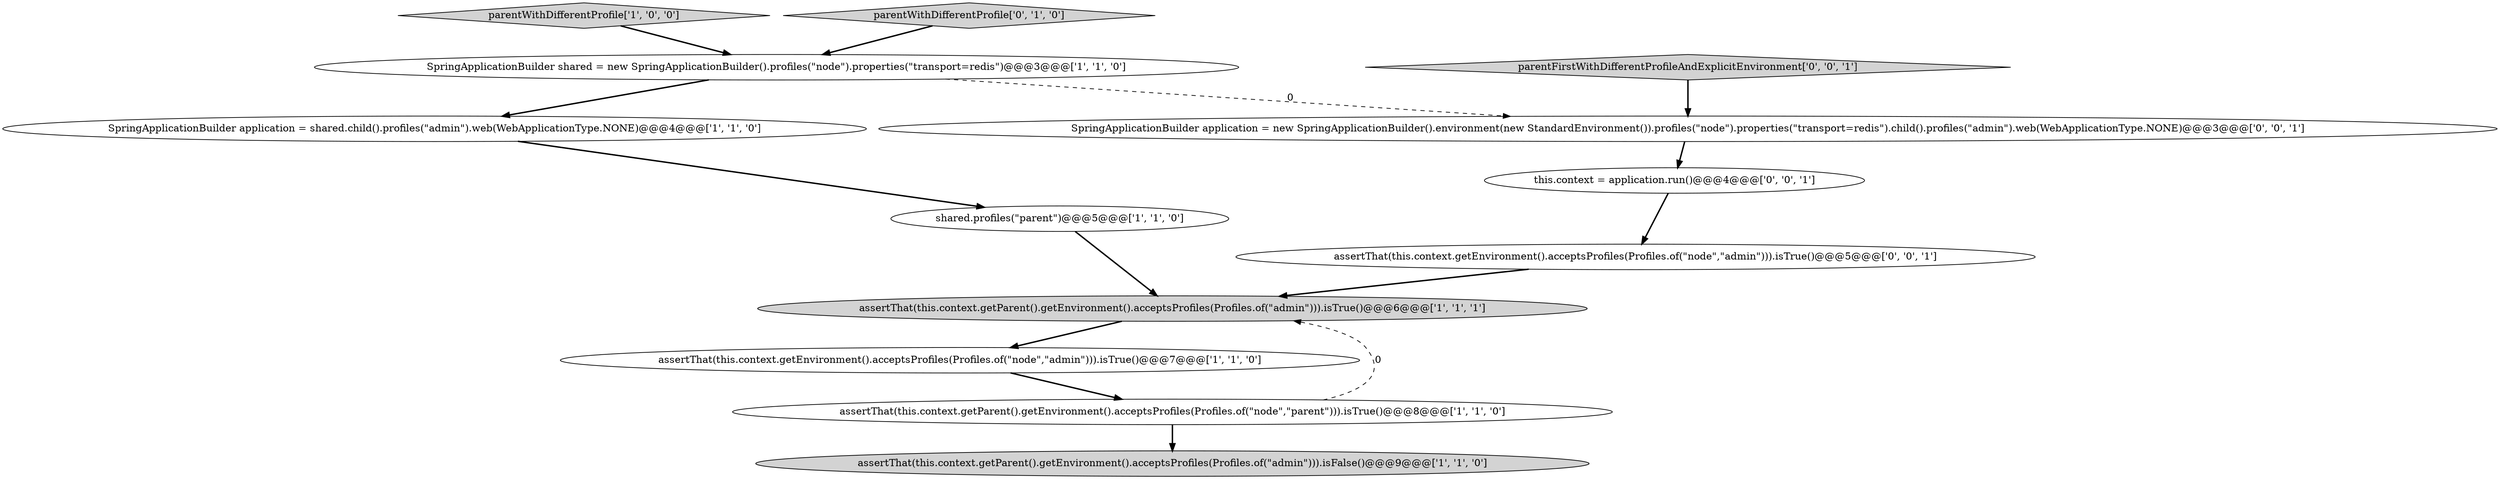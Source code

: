 digraph {
1 [style = filled, label = "SpringApplicationBuilder application = shared.child().profiles(\"admin\").web(WebApplicationType.NONE)@@@4@@@['1', '1', '0']", fillcolor = white, shape = ellipse image = "AAA0AAABBB1BBB"];
2 [style = filled, label = "SpringApplicationBuilder shared = new SpringApplicationBuilder().profiles(\"node\").properties(\"transport=redis\")@@@3@@@['1', '1', '0']", fillcolor = white, shape = ellipse image = "AAA0AAABBB1BBB"];
4 [style = filled, label = "parentWithDifferentProfile['1', '0', '0']", fillcolor = lightgray, shape = diamond image = "AAA0AAABBB1BBB"];
6 [style = filled, label = "assertThat(this.context.getParent().getEnvironment().acceptsProfiles(Profiles.of(\"admin\"))).isTrue()@@@6@@@['1', '1', '1']", fillcolor = lightgray, shape = ellipse image = "AAA0AAABBB1BBB"];
5 [style = filled, label = "assertThat(this.context.getEnvironment().acceptsProfiles(Profiles.of(\"node\",\"admin\"))).isTrue()@@@7@@@['1', '1', '0']", fillcolor = white, shape = ellipse image = "AAA0AAABBB1BBB"];
10 [style = filled, label = "this.context = application.run()@@@4@@@['0', '0', '1']", fillcolor = white, shape = ellipse image = "AAA0AAABBB3BBB"];
12 [style = filled, label = "assertThat(this.context.getEnvironment().acceptsProfiles(Profiles.of(\"node\",\"admin\"))).isTrue()@@@5@@@['0', '0', '1']", fillcolor = white, shape = ellipse image = "AAA0AAABBB3BBB"];
7 [style = filled, label = "assertThat(this.context.getParent().getEnvironment().acceptsProfiles(Profiles.of(\"admin\"))).isFalse()@@@9@@@['1', '1', '0']", fillcolor = lightgray, shape = ellipse image = "AAA0AAABBB1BBB"];
11 [style = filled, label = "parentFirstWithDifferentProfileAndExplicitEnvironment['0', '0', '1']", fillcolor = lightgray, shape = diamond image = "AAA0AAABBB3BBB"];
8 [style = filled, label = "parentWithDifferentProfile['0', '1', '0']", fillcolor = lightgray, shape = diamond image = "AAA0AAABBB2BBB"];
3 [style = filled, label = "assertThat(this.context.getParent().getEnvironment().acceptsProfiles(Profiles.of(\"node\",\"parent\"))).isTrue()@@@8@@@['1', '1', '0']", fillcolor = white, shape = ellipse image = "AAA0AAABBB1BBB"];
0 [style = filled, label = "shared.profiles(\"parent\")@@@5@@@['1', '1', '0']", fillcolor = white, shape = ellipse image = "AAA0AAABBB1BBB"];
9 [style = filled, label = "SpringApplicationBuilder application = new SpringApplicationBuilder().environment(new StandardEnvironment()).profiles(\"node\").properties(\"transport=redis\").child().profiles(\"admin\").web(WebApplicationType.NONE)@@@3@@@['0', '0', '1']", fillcolor = white, shape = ellipse image = "AAA0AAABBB3BBB"];
5->3 [style = bold, label=""];
6->5 [style = bold, label=""];
3->6 [style = dashed, label="0"];
1->0 [style = bold, label=""];
4->2 [style = bold, label=""];
9->10 [style = bold, label=""];
8->2 [style = bold, label=""];
3->7 [style = bold, label=""];
11->9 [style = bold, label=""];
12->6 [style = bold, label=""];
0->6 [style = bold, label=""];
10->12 [style = bold, label=""];
2->9 [style = dashed, label="0"];
2->1 [style = bold, label=""];
}
